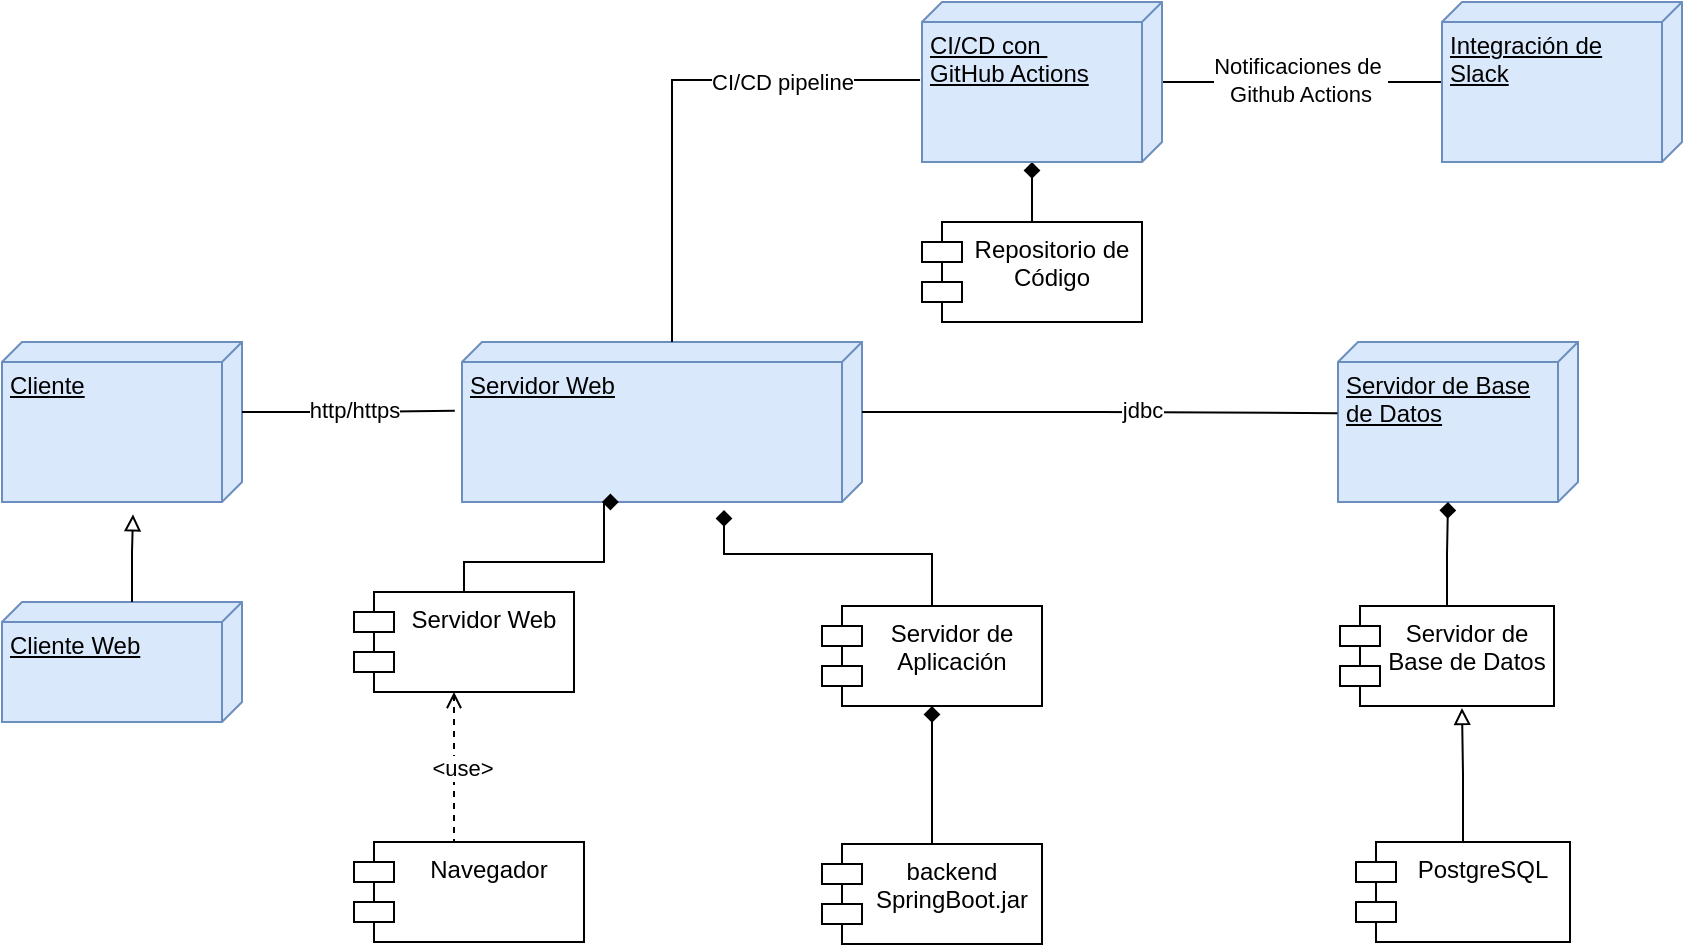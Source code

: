 <mxfile version="24.2.1" type="github">
  <diagram name="Página-1" id="LKuQfen41EyOqSIA_ddR">
    <mxGraphModel dx="984" dy="1836" grid="1" gridSize="10" guides="1" tooltips="1" connect="1" arrows="1" fold="1" page="1" pageScale="1" pageWidth="827" pageHeight="1169" math="0" shadow="0">
      <root>
        <mxCell id="0" />
        <mxCell id="1" parent="0" />
        <mxCell id="k5OJNTYzSq0aA97NthWQ-1" value="Servidor Web" style="shape=module;align=left;spacingLeft=20;align=center;verticalAlign=top;whiteSpace=wrap;html=1;" vertex="1" parent="1">
          <mxGeometry x="236" y="155" width="110" height="50" as="geometry" />
        </mxCell>
        <mxCell id="k5OJNTYzSq0aA97NthWQ-2" value="Cliente" style="verticalAlign=top;align=left;spacingTop=8;spacingLeft=2;spacingRight=12;shape=cube;size=10;direction=south;fontStyle=4;html=1;whiteSpace=wrap;fillColor=#dae8fc;strokeColor=#6c8ebf;" vertex="1" parent="1">
          <mxGeometry x="60" y="30" width="120" height="80" as="geometry" />
        </mxCell>
        <mxCell id="k5OJNTYzSq0aA97NthWQ-3" value="Servidor Web" style="verticalAlign=top;align=left;spacingTop=8;spacingLeft=2;spacingRight=12;shape=cube;size=10;direction=south;fontStyle=4;html=1;whiteSpace=wrap;fillColor=#dae8fc;strokeColor=#6c8ebf;" vertex="1" parent="1">
          <mxGeometry x="290" y="30" width="200" height="80" as="geometry" />
        </mxCell>
        <mxCell id="k5OJNTYzSq0aA97NthWQ-4" value="Servidor de Base de Datos" style="verticalAlign=top;align=left;spacingTop=8;spacingLeft=2;spacingRight=12;shape=cube;size=10;direction=south;fontStyle=4;html=1;whiteSpace=wrap;fillColor=#dae8fc;strokeColor=#6c8ebf;" vertex="1" parent="1">
          <mxGeometry x="728" y="30" width="120" height="80" as="geometry" />
        </mxCell>
        <mxCell id="k5OJNTYzSq0aA97NthWQ-11" value="Cliente Web" style="verticalAlign=top;align=left;spacingTop=8;spacingLeft=2;spacingRight=12;shape=cube;size=10;direction=south;fontStyle=4;html=1;whiteSpace=wrap;fillColor=#dae8fc;strokeColor=#6c8ebf;" vertex="1" parent="1">
          <mxGeometry x="60" y="160" width="120" height="60" as="geometry" />
        </mxCell>
        <mxCell id="k5OJNTYzSq0aA97NthWQ-13" value="Servidor de Base de Datos" style="shape=module;align=left;spacingLeft=20;align=center;verticalAlign=top;whiteSpace=wrap;html=1;" vertex="1" parent="1">
          <mxGeometry x="729" y="162" width="107" height="50" as="geometry" />
        </mxCell>
        <mxCell id="k5OJNTYzSq0aA97NthWQ-14" value="PostgreSQL" style="shape=module;align=left;spacingLeft=20;align=center;verticalAlign=top;whiteSpace=wrap;html=1;" vertex="1" parent="1">
          <mxGeometry x="737" y="280" width="107" height="50" as="geometry" />
        </mxCell>
        <mxCell id="k5OJNTYzSq0aA97NthWQ-15" style="edgeStyle=orthogonalEdgeStyle;rounded=0;orthogonalLoop=1;jettySize=auto;html=1;exitX=0.5;exitY=0;exitDx=0;exitDy=0;entryX=0.57;entryY=1.02;entryDx=0;entryDy=0;entryPerimeter=0;endArrow=block;endFill=0;" edge="1" parent="1" source="k5OJNTYzSq0aA97NthWQ-14" target="k5OJNTYzSq0aA97NthWQ-13">
          <mxGeometry relative="1" as="geometry" />
        </mxCell>
        <mxCell id="k5OJNTYzSq0aA97NthWQ-28" style="edgeStyle=orthogonalEdgeStyle;rounded=0;orthogonalLoop=1;jettySize=auto;html=1;exitX=0.5;exitY=0;exitDx=0;exitDy=0;dashed=1;endArrow=open;endFill=0;" edge="1" parent="1" source="k5OJNTYzSq0aA97NthWQ-17">
          <mxGeometry relative="1" as="geometry">
            <mxPoint x="286" y="205" as="targetPoint" />
            <Array as="points">
              <mxPoint x="286" y="280" />
            </Array>
          </mxGeometry>
        </mxCell>
        <mxCell id="k5OJNTYzSq0aA97NthWQ-29" value="&amp;lt;use&amp;gt;" style="edgeLabel;html=1;align=center;verticalAlign=middle;resizable=0;points=[];" vertex="1" connectable="0" parent="k5OJNTYzSq0aA97NthWQ-28">
          <mxGeometry x="0.127" y="1" relative="1" as="geometry">
            <mxPoint x="5" y="2" as="offset" />
          </mxGeometry>
        </mxCell>
        <mxCell id="k5OJNTYzSq0aA97NthWQ-17" value="Navegador" style="shape=module;align=left;spacingLeft=20;align=center;verticalAlign=top;whiteSpace=wrap;html=1;" vertex="1" parent="1">
          <mxGeometry x="236" y="280" width="115" height="50" as="geometry" />
        </mxCell>
        <mxCell id="k5OJNTYzSq0aA97NthWQ-43" value="" style="edgeStyle=orthogonalEdgeStyle;rounded=0;orthogonalLoop=1;jettySize=auto;html=1;endArrow=none;endFill=0;" edge="1" parent="1" source="k5OJNTYzSq0aA97NthWQ-18" target="k5OJNTYzSq0aA97NthWQ-20">
          <mxGeometry relative="1" as="geometry" />
        </mxCell>
        <mxCell id="k5OJNTYzSq0aA97NthWQ-51" value="Notificaciones de&amp;nbsp;&lt;div&gt;Github Actions&lt;/div&gt;" style="edgeLabel;html=1;align=center;verticalAlign=middle;resizable=0;points=[];" vertex="1" connectable="0" parent="k5OJNTYzSq0aA97NthWQ-43">
          <mxGeometry x="-0.097" y="-2" relative="1" as="geometry">
            <mxPoint x="6" y="-3" as="offset" />
          </mxGeometry>
        </mxCell>
        <mxCell id="k5OJNTYzSq0aA97NthWQ-62" style="edgeStyle=orthogonalEdgeStyle;rounded=0;orthogonalLoop=1;jettySize=auto;html=1;exitX=0;exitY=0;exitDx=80;exitDy=65;exitPerimeter=0;entryX=0.5;entryY=0;entryDx=0;entryDy=0;endArrow=none;endFill=0;startArrow=diamond;startFill=1;" edge="1" parent="1" source="k5OJNTYzSq0aA97NthWQ-18" target="k5OJNTYzSq0aA97NthWQ-61">
          <mxGeometry relative="1" as="geometry" />
        </mxCell>
        <mxCell id="k5OJNTYzSq0aA97NthWQ-18" value="CI/CD con&amp;nbsp;&lt;div&gt;GitHub Actions&lt;/div&gt;" style="verticalAlign=top;align=left;spacingTop=8;spacingLeft=2;spacingRight=12;shape=cube;size=10;direction=south;fontStyle=4;html=1;whiteSpace=wrap;fillColor=#dae8fc;strokeColor=#6c8ebf;" vertex="1" parent="1">
          <mxGeometry x="520" y="-140" width="120" height="80" as="geometry" />
        </mxCell>
        <mxCell id="k5OJNTYzSq0aA97NthWQ-20" value="Integración de Slack&lt;div&gt;&lt;br&gt;&lt;/div&gt;" style="verticalAlign=top;align=left;spacingTop=8;spacingLeft=2;spacingRight=12;shape=cube;size=10;direction=south;fontStyle=4;html=1;whiteSpace=wrap;fillColor=#dae8fc;strokeColor=#6c8ebf;" vertex="1" parent="1">
          <mxGeometry x="780" y="-140" width="120" height="80" as="geometry" />
        </mxCell>
        <mxCell id="k5OJNTYzSq0aA97NthWQ-23" style="edgeStyle=orthogonalEdgeStyle;rounded=0;orthogonalLoop=1;jettySize=auto;html=1;exitX=0;exitY=0;exitDx=35;exitDy=0;exitPerimeter=0;entryX=0.43;entryY=1.018;entryDx=0;entryDy=0;entryPerimeter=0;endArrow=none;endFill=0;" edge="1" parent="1" source="k5OJNTYzSq0aA97NthWQ-2" target="k5OJNTYzSq0aA97NthWQ-3">
          <mxGeometry relative="1" as="geometry" />
        </mxCell>
        <mxCell id="k5OJNTYzSq0aA97NthWQ-45" value="http/https" style="edgeLabel;html=1;align=center;verticalAlign=middle;resizable=0;points=[];" vertex="1" connectable="0" parent="k5OJNTYzSq0aA97NthWQ-23">
          <mxGeometry x="-0.009" y="-2" relative="1" as="geometry">
            <mxPoint x="3" y="-3" as="offset" />
          </mxGeometry>
        </mxCell>
        <mxCell id="k5OJNTYzSq0aA97NthWQ-25" style="edgeStyle=orthogonalEdgeStyle;rounded=0;orthogonalLoop=1;jettySize=auto;html=1;exitX=0;exitY=0;exitDx=35;exitDy=0;exitPerimeter=0;entryX=0.445;entryY=1.002;entryDx=0;entryDy=0;entryPerimeter=0;endArrow=none;endFill=0;" edge="1" parent="1" source="k5OJNTYzSq0aA97NthWQ-3" target="k5OJNTYzSq0aA97NthWQ-4">
          <mxGeometry relative="1" as="geometry" />
        </mxCell>
        <mxCell id="k5OJNTYzSq0aA97NthWQ-47" value="jdbc" style="edgeLabel;html=1;align=center;verticalAlign=middle;resizable=0;points=[];" vertex="1" connectable="0" parent="k5OJNTYzSq0aA97NthWQ-25">
          <mxGeometry x="0.29" relative="1" as="geometry">
            <mxPoint x="-13" y="-2" as="offset" />
          </mxGeometry>
        </mxCell>
        <mxCell id="k5OJNTYzSq0aA97NthWQ-26" style="edgeStyle=orthogonalEdgeStyle;rounded=0;orthogonalLoop=1;jettySize=auto;html=1;exitX=0;exitY=0;exitDx=0;exitDy=55;exitPerimeter=0;entryX=1.077;entryY=0.454;entryDx=0;entryDy=0;entryPerimeter=0;endArrow=block;endFill=0;" edge="1" parent="1" source="k5OJNTYzSq0aA97NthWQ-11" target="k5OJNTYzSq0aA97NthWQ-2">
          <mxGeometry relative="1" as="geometry" />
        </mxCell>
        <mxCell id="k5OJNTYzSq0aA97NthWQ-27" style="edgeStyle=orthogonalEdgeStyle;rounded=0;orthogonalLoop=1;jettySize=auto;html=1;exitX=0.5;exitY=0;exitDx=0;exitDy=0;endArrow=diamond;endFill=1;curved=0;strokeColor=default;" edge="1" parent="1" source="k5OJNTYzSq0aA97NthWQ-1">
          <mxGeometry relative="1" as="geometry">
            <mxPoint x="360" y="110" as="targetPoint" />
            <Array as="points">
              <mxPoint x="291" y="140" />
              <mxPoint x="361" y="140" />
            </Array>
          </mxGeometry>
        </mxCell>
        <mxCell id="k5OJNTYzSq0aA97NthWQ-30" style="edgeStyle=orthogonalEdgeStyle;rounded=0;orthogonalLoop=1;jettySize=auto;html=1;exitX=0.5;exitY=0;exitDx=0;exitDy=0;entryX=0;entryY=0;entryDx=80;entryDy=65;entryPerimeter=0;endArrow=diamond;endFill=1;" edge="1" parent="1" source="k5OJNTYzSq0aA97NthWQ-13" target="k5OJNTYzSq0aA97NthWQ-4">
          <mxGeometry relative="1" as="geometry" />
        </mxCell>
        <mxCell id="k5OJNTYzSq0aA97NthWQ-59" value="" style="edgeStyle=orthogonalEdgeStyle;rounded=0;orthogonalLoop=1;jettySize=auto;html=1;endArrow=diamond;endFill=1;" edge="1" parent="1" source="k5OJNTYzSq0aA97NthWQ-36" target="k5OJNTYzSq0aA97NthWQ-56">
          <mxGeometry relative="1" as="geometry" />
        </mxCell>
        <mxCell id="k5OJNTYzSq0aA97NthWQ-36" value="backend&lt;div&gt;SpringBoot.jar&lt;/div&gt;" style="shape=module;align=left;spacingLeft=20;align=center;verticalAlign=top;whiteSpace=wrap;html=1;" vertex="1" parent="1">
          <mxGeometry x="470" y="281" width="110" height="50" as="geometry" />
        </mxCell>
        <mxCell id="k5OJNTYzSq0aA97NthWQ-42" style="edgeStyle=orthogonalEdgeStyle;rounded=0;orthogonalLoop=1;jettySize=auto;html=1;exitX=0;exitY=0;exitDx=0;exitDy=95;exitPerimeter=0;entryX=0.488;entryY=1.008;entryDx=0;entryDy=0;entryPerimeter=0;endArrow=none;endFill=0;" edge="1" parent="1" source="k5OJNTYzSq0aA97NthWQ-3" target="k5OJNTYzSq0aA97NthWQ-18">
          <mxGeometry relative="1" as="geometry" />
        </mxCell>
        <mxCell id="k5OJNTYzSq0aA97NthWQ-53" value="CI/CD pipeline" style="edgeLabel;html=1;align=center;verticalAlign=middle;resizable=0;points=[];" vertex="1" connectable="0" parent="k5OJNTYzSq0aA97NthWQ-42">
          <mxGeometry x="0.119" y="2" relative="1" as="geometry">
            <mxPoint x="43" y="3" as="offset" />
          </mxGeometry>
        </mxCell>
        <mxCell id="k5OJNTYzSq0aA97NthWQ-56" value="Servidor de Aplicación" style="shape=module;align=left;spacingLeft=20;align=center;verticalAlign=top;whiteSpace=wrap;html=1;" vertex="1" parent="1">
          <mxGeometry x="470" y="162" width="110" height="50" as="geometry" />
        </mxCell>
        <mxCell id="k5OJNTYzSq0aA97NthWQ-57" style="edgeStyle=orthogonalEdgeStyle;rounded=0;orthogonalLoop=1;jettySize=auto;html=1;exitX=0.5;exitY=0;exitDx=0;exitDy=0;entryX=1.05;entryY=0.345;entryDx=0;entryDy=0;entryPerimeter=0;endArrow=diamond;endFill=1;" edge="1" parent="1" source="k5OJNTYzSq0aA97NthWQ-56" target="k5OJNTYzSq0aA97NthWQ-3">
          <mxGeometry relative="1" as="geometry">
            <mxPoint x="565" y="205" as="targetPoint" />
          </mxGeometry>
        </mxCell>
        <mxCell id="k5OJNTYzSq0aA97NthWQ-61" value="Repositorio de Código" style="shape=module;align=left;spacingLeft=20;align=center;verticalAlign=top;whiteSpace=wrap;html=1;" vertex="1" parent="1">
          <mxGeometry x="520" y="-30" width="110" height="50" as="geometry" />
        </mxCell>
      </root>
    </mxGraphModel>
  </diagram>
</mxfile>
